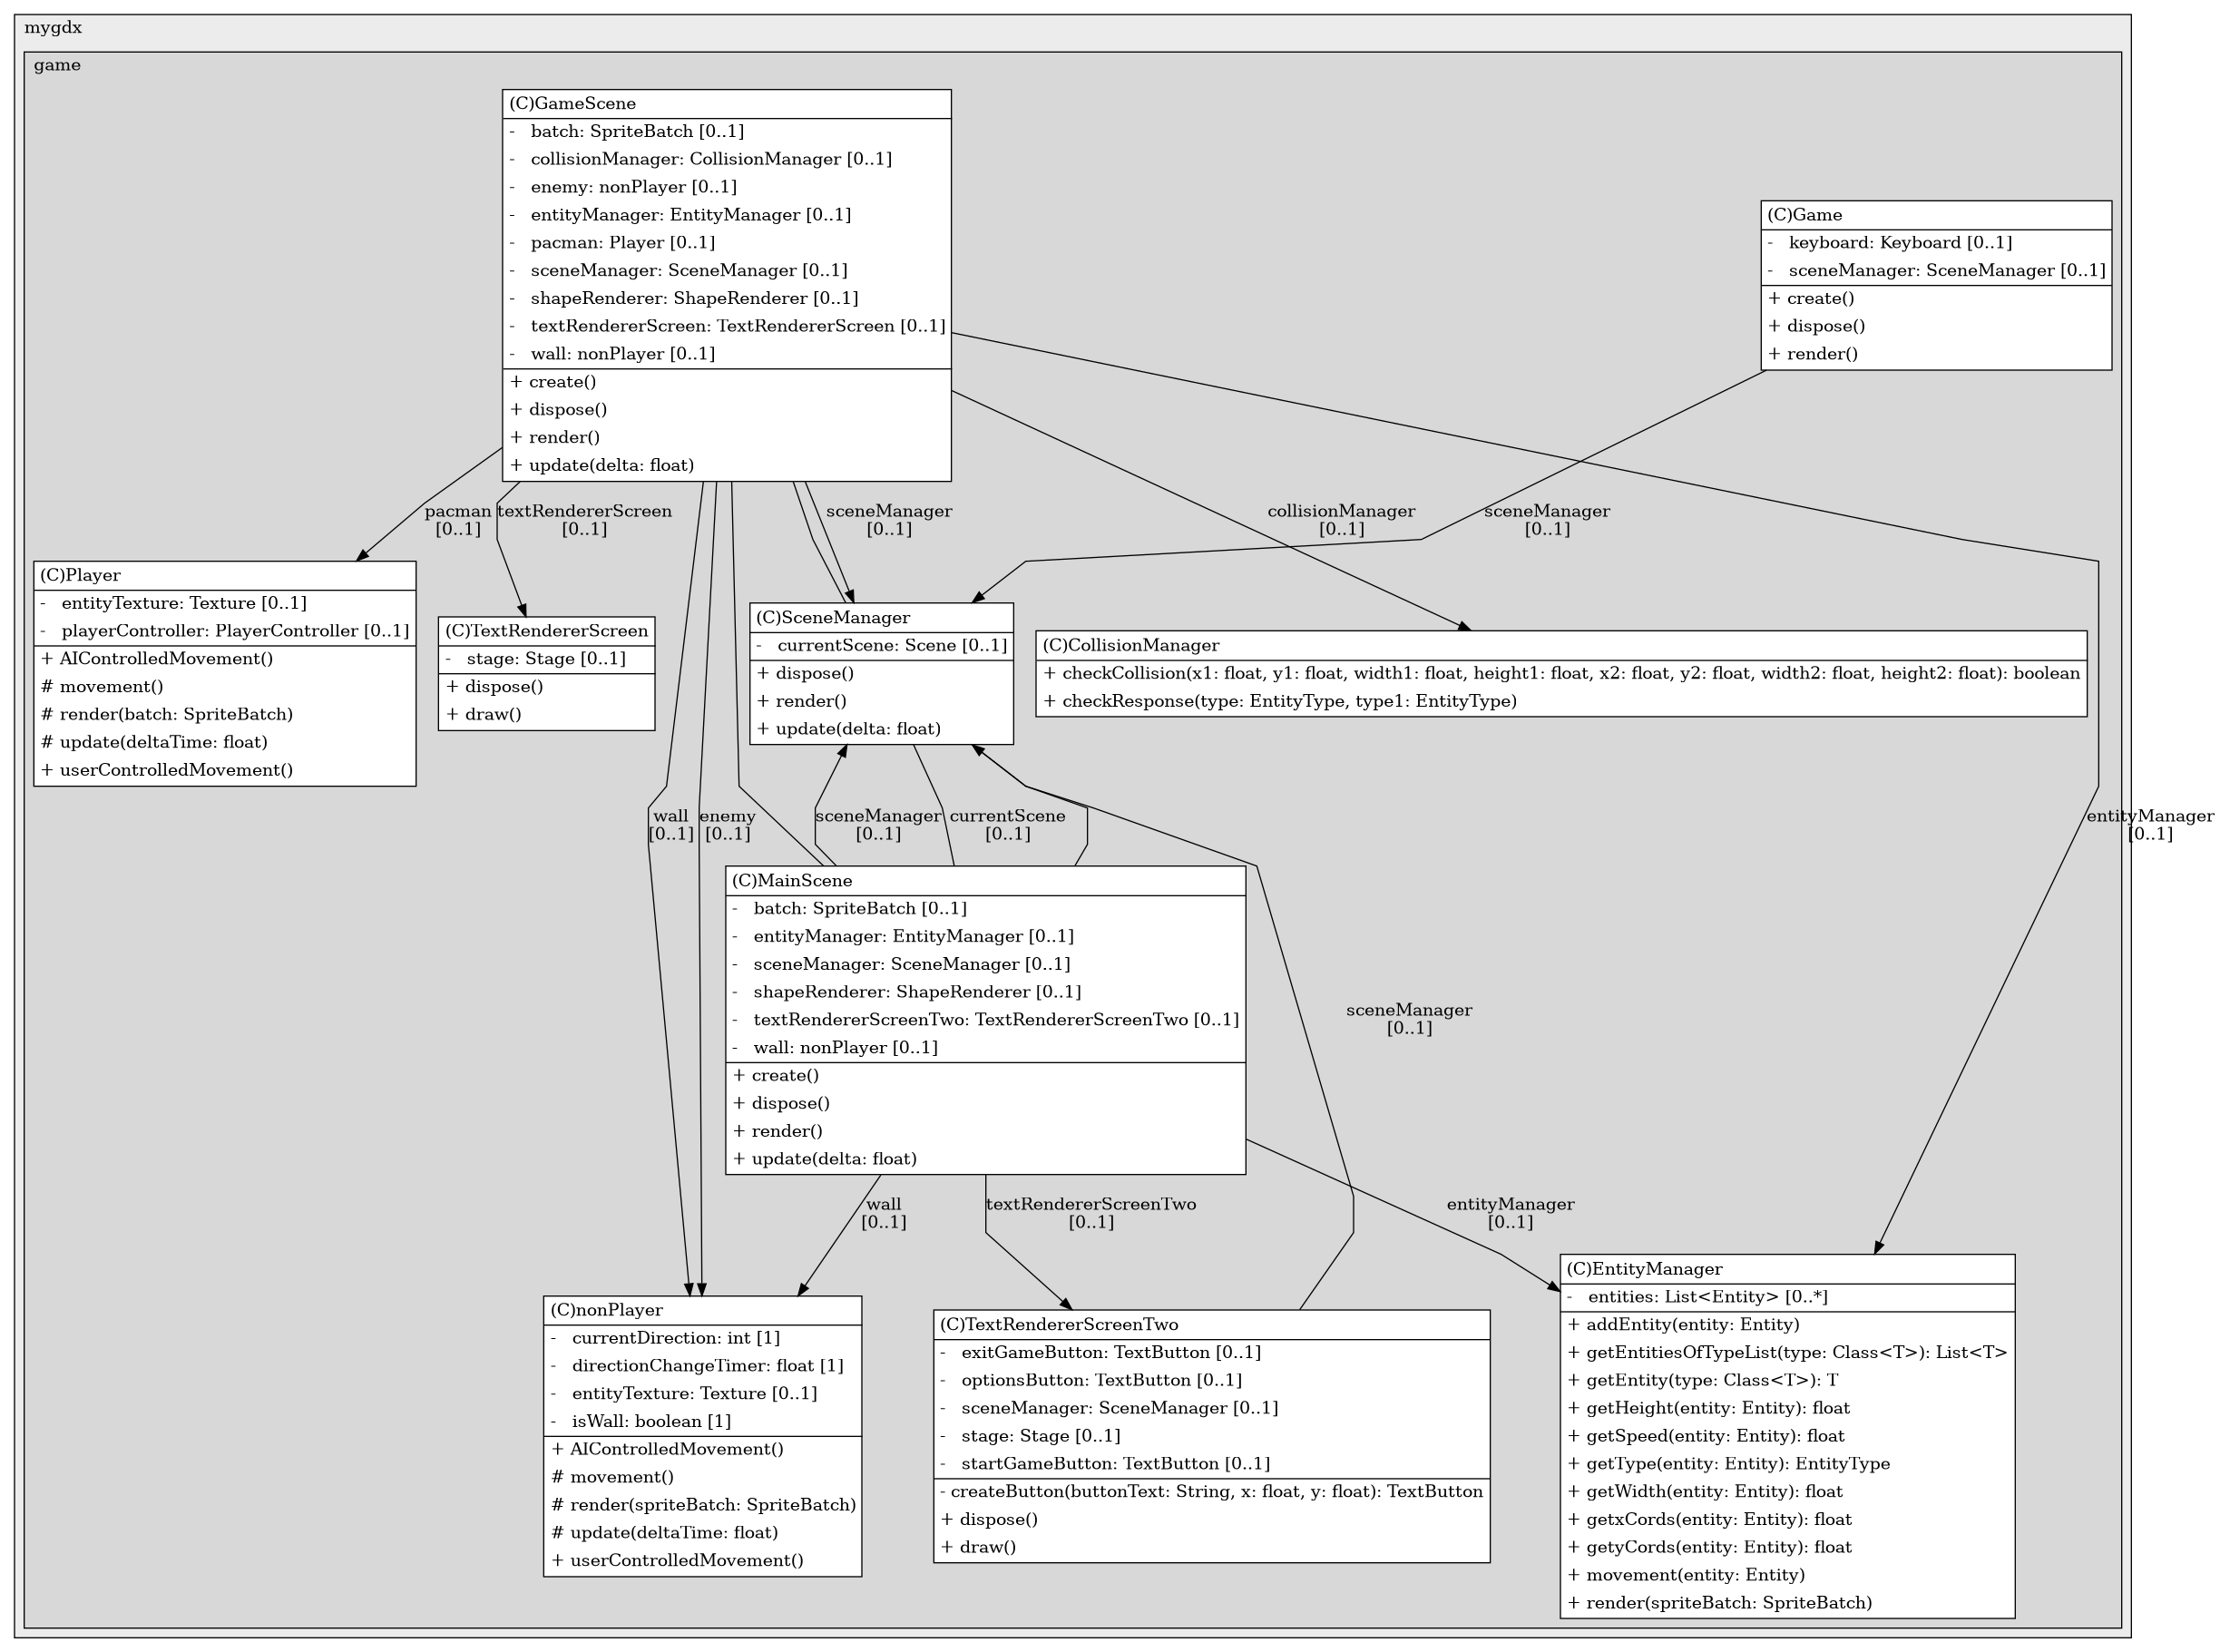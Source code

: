 @startuml

/' diagram meta data start
config=StructureConfiguration;
{
  "projectClassification": {
    "searchMode": "OpenProject", // OpenProject, AllProjects
    "includedProjects": "",
    "pathEndKeywords": "*.impl",
    "isClientPath": "",
    "isClientName": "",
    "isTestPath": "",
    "isTestName": "",
    "isMappingPath": "",
    "isMappingName": "",
    "isDataAccessPath": "",
    "isDataAccessName": "",
    "isDataStructurePath": "",
    "isDataStructureName": "",
    "isInterfaceStructuresPath": "",
    "isInterfaceStructuresName": "",
    "isEntryPointPath": "",
    "isEntryPointName": "",
    "treatFinalFieldsAsMandatory": false
  },
  "graphRestriction": {
    "classPackageExcludeFilter": "",
    "classPackageIncludeFilter": "",
    "classNameExcludeFilter": "",
    "classNameIncludeFilter": "",
    "methodNameExcludeFilter": "",
    "methodNameIncludeFilter": "",
    "removeByInheritance": "", // inheritance/annotation based filtering is done in a second step
    "removeByAnnotation": "",
    "removeByClassPackage": "", // cleanup the graph after inheritance/annotation based filtering is done
    "removeByClassName": "",
    "cutMappings": false,
    "cutEnum": true,
    "cutTests": true,
    "cutClient": true,
    "cutDataAccess": true,
    "cutInterfaceStructures": true,
    "cutDataStructures": true,
    "cutGetterAndSetter": true,
    "cutConstructors": true
  },
  "graphTraversal": {
    "forwardDepth": 3,
    "backwardDepth": 3,
    "classPackageExcludeFilter": "",
    "classPackageIncludeFilter": "",
    "classNameExcludeFilter": "",
    "classNameIncludeFilter": "",
    "methodNameExcludeFilter": "",
    "methodNameIncludeFilter": "",
    "hideMappings": false,
    "hideDataStructures": false,
    "hidePrivateMethods": true,
    "hideInterfaceCalls": true, // indirection: implementation -> interface (is hidden) -> implementation
    "onlyShowApplicationEntryPoints": false, // root node is included
    "useMethodCallsForStructureDiagram": "ForwardOnly" // ForwardOnly, BothDirections, No
  },
  "details": {
    "aggregation": "GroupByClass", // ByClass, GroupByClass, None
    "showClassGenericTypes": true,
    "showMethods": true,
    "showMethodParameterNames": true,
    "showMethodParameterTypes": true,
    "showMethodReturnType": true,
    "showPackageLevels": 2,
    "showDetailedClassStructure": true
  },
  "rootClass": "com.mygdx.game.Canvas.TextRendererScreenTwo",
  "extensionCallbackMethod": "" // qualified.class.name#methodName - signature: public static String method(String)
}
diagram meta data end '/



digraph g {
    rankdir="TB"
    splines=polyline
    

'nodes 
subgraph cluster_104370703 { 
   	label=mygdx
	labeljust=l
	fillcolor="#ececec"
	style=filled
   
   subgraph cluster_1554244721 { 
   	label=game
	labeljust=l
	fillcolor="#d8d8d8"
	style=filled
   
   CollisionManager1933980638[
	label=<<TABLE BORDER="1" CELLBORDER="0" CELLPADDING="4" CELLSPACING="0">
<TR><TD ALIGN="LEFT" >(C)CollisionManager</TD></TR>
<HR/>
<TR><TD ALIGN="LEFT" >+ checkCollision(x1: float, y1: float, width1: float, height1: float, x2: float, y2: float, width2: float, height2: float): boolean</TD></TR>
<TR><TD ALIGN="LEFT" >+ checkResponse(type: EntityType, type1: EntityType)</TD></TR>
</TABLE>>
	style=filled
	margin=0
	shape=plaintext
	fillcolor="#FFFFFF"
];

EntityManager1271858419[
	label=<<TABLE BORDER="1" CELLBORDER="0" CELLPADDING="4" CELLSPACING="0">
<TR><TD ALIGN="LEFT" >(C)EntityManager</TD></TR>
<HR/>
<TR><TD ALIGN="LEFT" >-   entities: List&lt;Entity&gt; [0..*]</TD></TR>
<HR/>
<TR><TD ALIGN="LEFT" >+ addEntity(entity: Entity)</TD></TR>
<TR><TD ALIGN="LEFT" >+ getEntitiesOfTypeList(type: Class&lt;T&gt;): List&lt;T&gt;</TD></TR>
<TR><TD ALIGN="LEFT" >+ getEntity(type: Class&lt;T&gt;): T</TD></TR>
<TR><TD ALIGN="LEFT" >+ getHeight(entity: Entity): float</TD></TR>
<TR><TD ALIGN="LEFT" >+ getSpeed(entity: Entity): float</TD></TR>
<TR><TD ALIGN="LEFT" >+ getType(entity: Entity): EntityType</TD></TR>
<TR><TD ALIGN="LEFT" >+ getWidth(entity: Entity): float</TD></TR>
<TR><TD ALIGN="LEFT" >+ getxCords(entity: Entity): float</TD></TR>
<TR><TD ALIGN="LEFT" >+ getyCords(entity: Entity): float</TD></TR>
<TR><TD ALIGN="LEFT" >+ movement(entity: Entity)</TD></TR>
<TR><TD ALIGN="LEFT" >+ render(spriteBatch: SpriteBatch)</TD></TR>
</TABLE>>
	style=filled
	margin=0
	shape=plaintext
	fillcolor="#FFFFFF"
];

Game670316286[
	label=<<TABLE BORDER="1" CELLBORDER="0" CELLPADDING="4" CELLSPACING="0">
<TR><TD ALIGN="LEFT" >(C)Game</TD></TR>
<HR/>
<TR><TD ALIGN="LEFT" >-   keyboard: Keyboard [0..1]</TD></TR>
<TR><TD ALIGN="LEFT" >-   sceneManager: SceneManager [0..1]</TD></TR>
<HR/>
<TR><TD ALIGN="LEFT" >+ create()</TD></TR>
<TR><TD ALIGN="LEFT" >+ dispose()</TD></TR>
<TR><TD ALIGN="LEFT" >+ render()</TD></TR>
</TABLE>>
	style=filled
	margin=0
	shape=plaintext
	fillcolor="#FFFFFF"
];

GameScene1662065271[
	label=<<TABLE BORDER="1" CELLBORDER="0" CELLPADDING="4" CELLSPACING="0">
<TR><TD ALIGN="LEFT" >(C)GameScene</TD></TR>
<HR/>
<TR><TD ALIGN="LEFT" >-   batch: SpriteBatch [0..1]</TD></TR>
<TR><TD ALIGN="LEFT" >-   collisionManager: CollisionManager [0..1]</TD></TR>
<TR><TD ALIGN="LEFT" >-   enemy: nonPlayer [0..1]</TD></TR>
<TR><TD ALIGN="LEFT" >-   entityManager: EntityManager [0..1]</TD></TR>
<TR><TD ALIGN="LEFT" >-   pacman: Player [0..1]</TD></TR>
<TR><TD ALIGN="LEFT" >-   sceneManager: SceneManager [0..1]</TD></TR>
<TR><TD ALIGN="LEFT" >-   shapeRenderer: ShapeRenderer [0..1]</TD></TR>
<TR><TD ALIGN="LEFT" >-   textRendererScreen: TextRendererScreen [0..1]</TD></TR>
<TR><TD ALIGN="LEFT" >-   wall: nonPlayer [0..1]</TD></TR>
<HR/>
<TR><TD ALIGN="LEFT" >+ create()</TD></TR>
<TR><TD ALIGN="LEFT" >+ dispose()</TD></TR>
<TR><TD ALIGN="LEFT" >+ render()</TD></TR>
<TR><TD ALIGN="LEFT" >+ update(delta: float)</TD></TR>
</TABLE>>
	style=filled
	margin=0
	shape=plaintext
	fillcolor="#FFFFFF"
];

MainScene1662065271[
	label=<<TABLE BORDER="1" CELLBORDER="0" CELLPADDING="4" CELLSPACING="0">
<TR><TD ALIGN="LEFT" >(C)MainScene</TD></TR>
<HR/>
<TR><TD ALIGN="LEFT" >-   batch: SpriteBatch [0..1]</TD></TR>
<TR><TD ALIGN="LEFT" >-   entityManager: EntityManager [0..1]</TD></TR>
<TR><TD ALIGN="LEFT" >-   sceneManager: SceneManager [0..1]</TD></TR>
<TR><TD ALIGN="LEFT" >-   shapeRenderer: ShapeRenderer [0..1]</TD></TR>
<TR><TD ALIGN="LEFT" >-   textRendererScreenTwo: TextRendererScreenTwo [0..1]</TD></TR>
<TR><TD ALIGN="LEFT" >-   wall: nonPlayer [0..1]</TD></TR>
<HR/>
<TR><TD ALIGN="LEFT" >+ create()</TD></TR>
<TR><TD ALIGN="LEFT" >+ dispose()</TD></TR>
<TR><TD ALIGN="LEFT" >+ render()</TD></TR>
<TR><TD ALIGN="LEFT" >+ update(delta: float)</TD></TR>
</TABLE>>
	style=filled
	margin=0
	shape=plaintext
	fillcolor="#FFFFFF"
];

Player1271858419[
	label=<<TABLE BORDER="1" CELLBORDER="0" CELLPADDING="4" CELLSPACING="0">
<TR><TD ALIGN="LEFT" >(C)Player</TD></TR>
<HR/>
<TR><TD ALIGN="LEFT" >-   entityTexture: Texture [0..1]</TD></TR>
<TR><TD ALIGN="LEFT" >-   playerController: PlayerController [0..1]</TD></TR>
<HR/>
<TR><TD ALIGN="LEFT" >+ AIControlledMovement()</TD></TR>
<TR><TD ALIGN="LEFT" ># movement()</TD></TR>
<TR><TD ALIGN="LEFT" ># render(batch: SpriteBatch)</TD></TR>
<TR><TD ALIGN="LEFT" ># update(deltaTime: float)</TD></TR>
<TR><TD ALIGN="LEFT" >+ userControlledMovement()</TD></TR>
</TABLE>>
	style=filled
	margin=0
	shape=plaintext
	fillcolor="#FFFFFF"
];

SceneManager1662065271[
	label=<<TABLE BORDER="1" CELLBORDER="0" CELLPADDING="4" CELLSPACING="0">
<TR><TD ALIGN="LEFT" >(C)SceneManager</TD></TR>
<HR/>
<TR><TD ALIGN="LEFT" >-   currentScene: Scene [0..1]</TD></TR>
<HR/>
<TR><TD ALIGN="LEFT" >+ dispose()</TD></TR>
<TR><TD ALIGN="LEFT" >+ render()</TD></TR>
<TR><TD ALIGN="LEFT" >+ update(delta: float)</TD></TR>
</TABLE>>
	style=filled
	margin=0
	shape=plaintext
	fillcolor="#FFFFFF"
];

TextRendererScreen1202427496[
	label=<<TABLE BORDER="1" CELLBORDER="0" CELLPADDING="4" CELLSPACING="0">
<TR><TD ALIGN="LEFT" >(C)TextRendererScreen</TD></TR>
<HR/>
<TR><TD ALIGN="LEFT" >-   stage: Stage [0..1]</TD></TR>
<HR/>
<TR><TD ALIGN="LEFT" >+ dispose()</TD></TR>
<TR><TD ALIGN="LEFT" >+ draw()</TD></TR>
</TABLE>>
	style=filled
	margin=0
	shape=plaintext
	fillcolor="#FFFFFF"
];

TextRendererScreenTwo1202427496[
	label=<<TABLE BORDER="1" CELLBORDER="0" CELLPADDING="4" CELLSPACING="0">
<TR><TD ALIGN="LEFT" >(C)TextRendererScreenTwo</TD></TR>
<HR/>
<TR><TD ALIGN="LEFT" >-   exitGameButton: TextButton [0..1]</TD></TR>
<TR><TD ALIGN="LEFT" >-   optionsButton: TextButton [0..1]</TD></TR>
<TR><TD ALIGN="LEFT" >-   sceneManager: SceneManager [0..1]</TD></TR>
<TR><TD ALIGN="LEFT" >-   stage: Stage [0..1]</TD></TR>
<TR><TD ALIGN="LEFT" >-   startGameButton: TextButton [0..1]</TD></TR>
<HR/>
<TR><TD ALIGN="LEFT" >- createButton(buttonText: String, x: float, y: float): TextButton</TD></TR>
<TR><TD ALIGN="LEFT" >+ dispose()</TD></TR>
<TR><TD ALIGN="LEFT" >+ draw()</TD></TR>
</TABLE>>
	style=filled
	margin=0
	shape=plaintext
	fillcolor="#FFFFFF"
];

nonPlayer1271858419[
	label=<<TABLE BORDER="1" CELLBORDER="0" CELLPADDING="4" CELLSPACING="0">
<TR><TD ALIGN="LEFT" >(C)nonPlayer</TD></TR>
<HR/>
<TR><TD ALIGN="LEFT" >-   currentDirection: int [1]</TD></TR>
<TR><TD ALIGN="LEFT" >-   directionChangeTimer: float [1]</TD></TR>
<TR><TD ALIGN="LEFT" >-   entityTexture: Texture [0..1]</TD></TR>
<TR><TD ALIGN="LEFT" >-   isWall: boolean [1]</TD></TR>
<HR/>
<TR><TD ALIGN="LEFT" >+ AIControlledMovement()</TD></TR>
<TR><TD ALIGN="LEFT" ># movement()</TD></TR>
<TR><TD ALIGN="LEFT" ># render(spriteBatch: SpriteBatch)</TD></TR>
<TR><TD ALIGN="LEFT" ># update(deltaTime: float)</TD></TR>
<TR><TD ALIGN="LEFT" >+ userControlledMovement()</TD></TR>
</TABLE>>
	style=filled
	margin=0
	shape=plaintext
	fillcolor="#FFFFFF"
];
} 
} 

'edges    
Game670316286 -> SceneManager1662065271[label="sceneManager
[0..1]"];
GameScene1662065271 -> CollisionManager1933980638[label="collisionManager
[0..1]"];
GameScene1662065271 -> EntityManager1271858419[label="entityManager
[0..1]"];
GameScene1662065271 -> Player1271858419[label="pacman
[0..1]"];
GameScene1662065271 -> SceneManager1662065271[label="sceneManager
[0..1]"];
GameScene1662065271 -> TextRendererScreen1202427496[label="textRendererScreen
[0..1]"];
GameScene1662065271 -> nonPlayer1271858419[label="enemy
[0..1]"];
GameScene1662065271 -> nonPlayer1271858419[label="wall
[0..1]"];
MainScene1662065271 -> EntityManager1271858419[label="entityManager
[0..1]"];
MainScene1662065271 -> GameScene1662065271[arrowhead=none];
MainScene1662065271 -> SceneManager1662065271[label="sceneManager
[0..1]"];
MainScene1662065271 -> TextRendererScreenTwo1202427496[label="textRendererScreenTwo
[0..1]"];
MainScene1662065271 -> nonPlayer1271858419[label="wall
[0..1]"];
SceneManager1662065271 -> GameScene1662065271[arrowhead=none];
SceneManager1662065271 -> MainScene1662065271[arrowhead=none];
SceneManager1662065271 -> MainScene1662065271[label="currentScene
[0..1]", arrowhead=none];
TextRendererScreenTwo1202427496 -> SceneManager1662065271[label="sceneManager
[0..1]"];
    
}
@enduml